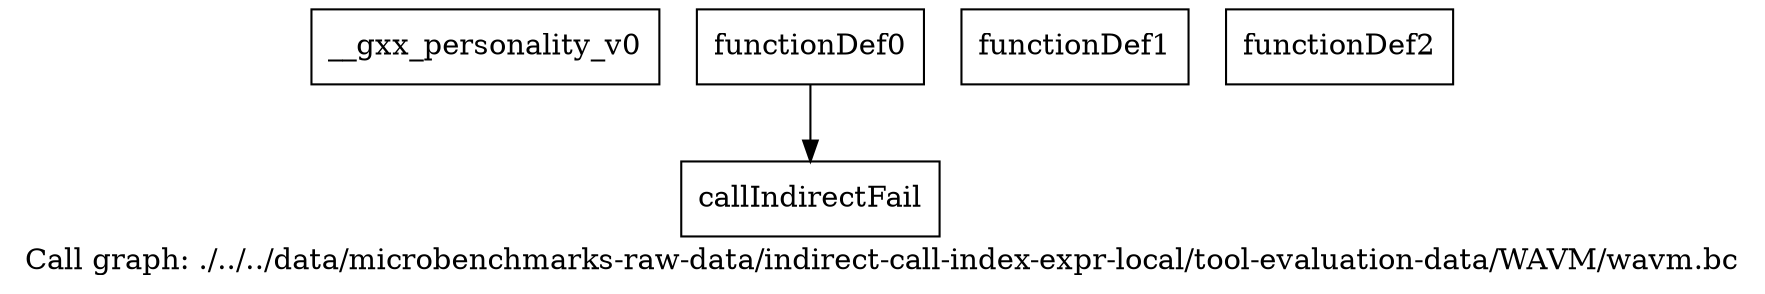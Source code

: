 digraph "Call graph: ./../../data/microbenchmarks-raw-data/indirect-call-index-expr-local/tool-evaluation-data/WAVM/wavm.bc" {
	label="Call graph: ./../../data/microbenchmarks-raw-data/indirect-call-index-expr-local/tool-evaluation-data/WAVM/wavm.bc";

	Node0xcc3880 [shape=record,label="{__gxx_personality_v0}"];
	Node0xcc3960 [shape=record,label="{functionDef0}"];
	Node0xcc3960 -> Node0xcc39e0;
	Node0xccb1f0 [shape=record,label="{functionDef1}"];
	Node0xccb270 [shape=record,label="{functionDef2}"];
	Node0xcc39e0 [shape=record,label="{callIndirectFail}"];
}
